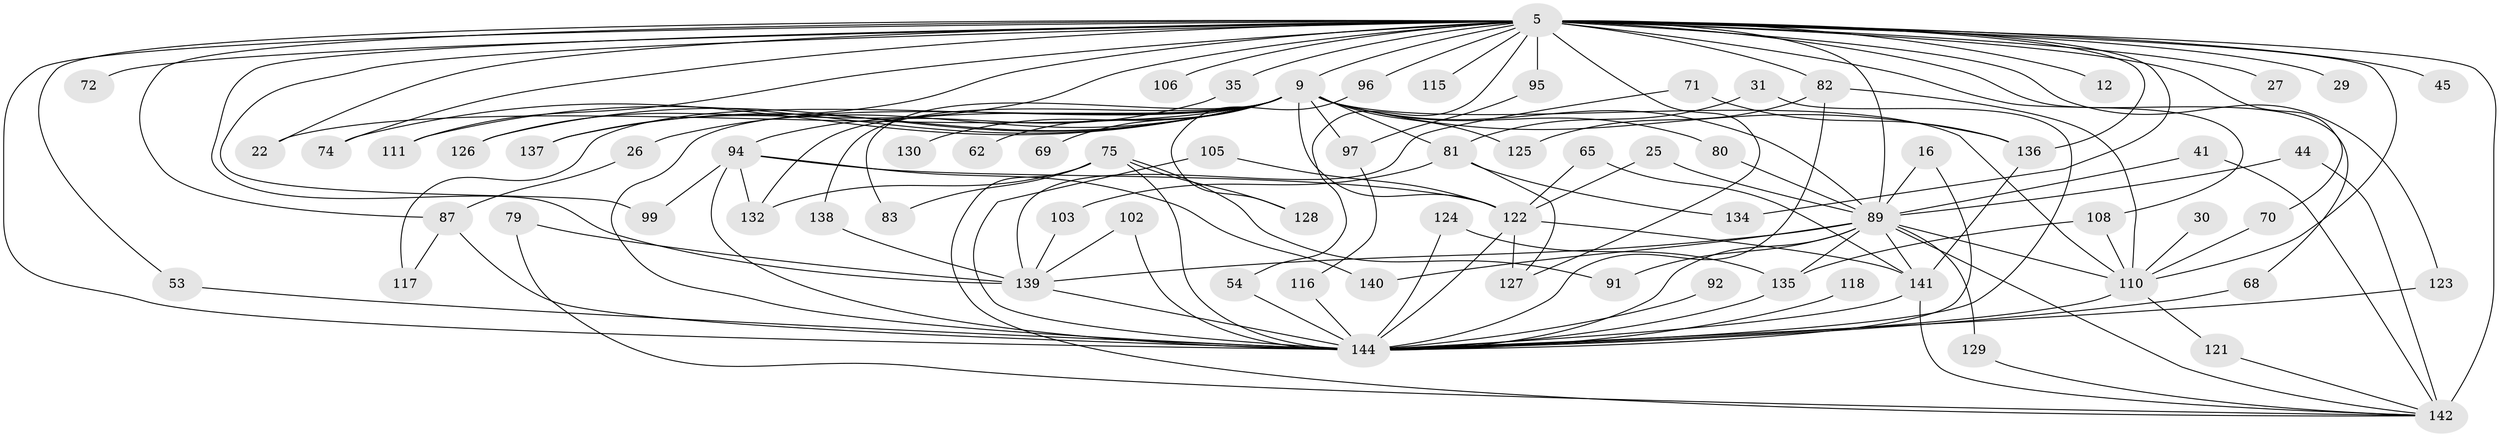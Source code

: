 // original degree distribution, {20: 0.013888888888888888, 32: 0.006944444444444444, 24: 0.013888888888888888, 29: 0.006944444444444444, 30: 0.006944444444444444, 21: 0.013888888888888888, 28: 0.006944444444444444, 5: 0.05555555555555555, 2: 0.625, 8: 0.006944444444444444, 7: 0.020833333333333332, 4: 0.06944444444444445, 9: 0.013888888888888888, 10: 0.006944444444444444, 3: 0.125, 6: 0.006944444444444444}
// Generated by graph-tools (version 1.1) at 2025/44/03/09/25 04:44:32]
// undirected, 72 vertices, 136 edges
graph export_dot {
graph [start="1"]
  node [color=gray90,style=filled];
  5 [super="+2+4"];
  9 [super="+6"];
  12;
  16;
  22;
  25;
  26;
  27;
  29;
  30;
  31;
  35;
  41;
  44;
  45;
  53;
  54;
  62;
  65;
  68;
  69;
  70;
  71;
  72;
  74;
  75;
  79;
  80;
  81 [super="+14"];
  82 [super="+47+19+38"];
  83;
  87 [super="+18"];
  89 [super="+78+84+86"];
  91;
  92;
  94 [super="+46+42"];
  95 [super="+51"];
  96;
  97 [super="+66"];
  99;
  102;
  103;
  105;
  106;
  108 [super="+48"];
  110 [super="+58+88"];
  111;
  115;
  116;
  117;
  118;
  121;
  122 [super="+50+55+114+43+100"];
  123 [super="+109"];
  124;
  125;
  126;
  127 [super="+61"];
  128;
  129;
  130;
  132 [super="+101"];
  134;
  135 [super="+133+90"];
  136 [super="+52+39"];
  137;
  138;
  139 [super="+59+107+104+93"];
  140;
  141 [super="+40+56"];
  142 [super="+76+57+131+113"];
  144 [super="+120+143+7"];
  5 -- 9 [weight=8];
  5 -- 29 [weight=2];
  5 -- 35;
  5 -- 45 [weight=2];
  5 -- 68;
  5 -- 72 [weight=2];
  5 -- 82 [weight=3];
  5 -- 89 [weight=14];
  5 -- 95 [weight=3];
  5 -- 96 [weight=2];
  5 -- 115 [weight=2];
  5 -- 137;
  5 -- 144 [weight=10];
  5 -- 134;
  5 -- 12 [weight=2];
  5 -- 87 [weight=2];
  5 -- 27;
  5 -- 106;
  5 -- 53;
  5 -- 54;
  5 -- 127;
  5 -- 70;
  5 -- 139 [weight=7];
  5 -- 74;
  5 -- 22;
  5 -- 99;
  5 -- 111;
  5 -- 123 [weight=2];
  5 -- 126;
  5 -- 108;
  5 -- 136;
  5 -- 142 [weight=8];
  5 -- 110;
  9 -- 22;
  9 -- 62 [weight=2];
  9 -- 74;
  9 -- 80;
  9 -- 81 [weight=3];
  9 -- 83;
  9 -- 111;
  9 -- 117;
  9 -- 130 [weight=2];
  9 -- 138;
  9 -- 132;
  9 -- 69;
  9 -- 137;
  9 -- 26;
  9 -- 97 [weight=2];
  9 -- 125;
  9 -- 126;
  9 -- 89 [weight=6];
  9 -- 136 [weight=3];
  9 -- 122 [weight=4];
  9 -- 110;
  9 -- 144 [weight=5];
  16 -- 89;
  16 -- 144;
  25 -- 89;
  25 -- 122;
  26 -- 87;
  30 -- 110;
  31 -- 81;
  31 -- 144;
  35 -- 94;
  41 -- 89;
  41 -- 142;
  44 -- 89;
  44 -- 142;
  53 -- 144;
  54 -- 144;
  65 -- 141;
  65 -- 122;
  68 -- 144;
  70 -- 110;
  71 -- 136;
  71 -- 139;
  75 -- 83;
  75 -- 91;
  75 -- 128;
  75 -- 132;
  75 -- 144 [weight=2];
  75 -- 142;
  79 -- 142;
  79 -- 139;
  80 -- 89;
  81 -- 134;
  81 -- 103;
  81 -- 127;
  82 -- 125;
  82 -- 110;
  82 -- 144 [weight=2];
  87 -- 117;
  87 -- 144;
  89 -- 129;
  89 -- 140;
  89 -- 141;
  89 -- 91;
  89 -- 135 [weight=4];
  89 -- 110 [weight=2];
  89 -- 144 [weight=5];
  89 -- 142;
  89 -- 139;
  92 -- 144 [weight=2];
  94 -- 144 [weight=4];
  94 -- 99;
  94 -- 132;
  94 -- 122;
  94 -- 140;
  95 -- 97;
  96 -- 128;
  97 -- 116;
  102 -- 139;
  102 -- 144;
  103 -- 139;
  105 -- 122;
  105 -- 144;
  108 -- 135;
  108 -- 110;
  110 -- 121;
  110 -- 144 [weight=3];
  116 -- 144;
  118 -- 144 [weight=2];
  121 -- 142;
  122 -- 141;
  122 -- 127;
  122 -- 144 [weight=3];
  123 -- 144 [weight=2];
  124 -- 135;
  124 -- 144;
  129 -- 142;
  135 -- 144;
  136 -- 141;
  138 -- 139;
  139 -- 144;
  141 -- 142;
  141 -- 144 [weight=4];
}
